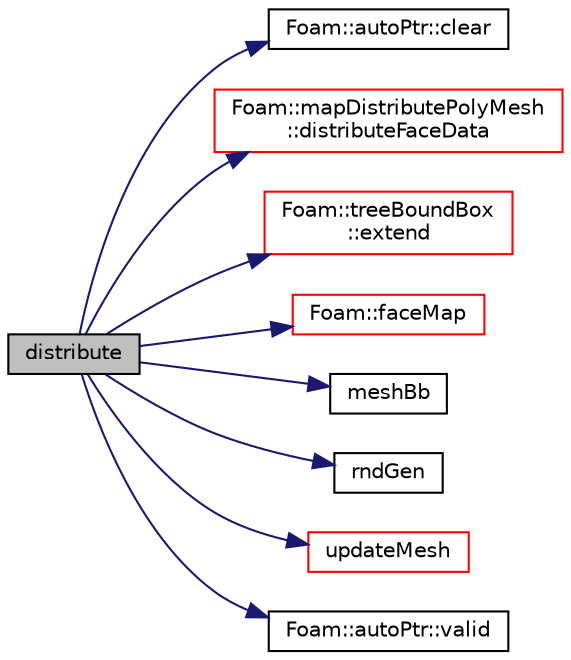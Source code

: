 digraph "distribute"
{
  bgcolor="transparent";
  edge [fontname="Helvetica",fontsize="10",labelfontname="Helvetica",labelfontsize="10"];
  node [fontname="Helvetica",fontsize="10",shape=record];
  rankdir="LR";
  Node12578 [label="distribute",height=0.2,width=0.4,color="black", fillcolor="grey75", style="filled", fontcolor="black"];
  Node12578 -> Node12579 [color="midnightblue",fontsize="10",style="solid",fontname="Helvetica"];
  Node12579 [label="Foam::autoPtr::clear",height=0.2,width=0.4,color="black",URL="$a27073.html#ac8bb3912a3ce86b15842e79d0b421204",tooltip="Delete object (if the pointer is valid) and set pointer to. "];
  Node12578 -> Node12580 [color="midnightblue",fontsize="10",style="solid",fontname="Helvetica"];
  Node12580 [label="Foam::mapDistributePolyMesh\l::distributeFaceData",height=0.2,width=0.4,color="red",URL="$a28533.html#a7f7d65b835f7fe8dd3475f180aabd986",tooltip="Distribute list of face data. "];
  Node12578 -> Node12582 [color="midnightblue",fontsize="10",style="solid",fontname="Helvetica"];
  Node12582 [label="Foam::treeBoundBox\l::extend",height=0.2,width=0.4,color="red",URL="$a28773.html#aa587a09f8f1ac8b806f9f1314f0e0733",tooltip="Return slightly wider bounding box. "];
  Node12578 -> Node12593 [color="midnightblue",fontsize="10",style="solid",fontname="Helvetica"];
  Node12593 [label="Foam::faceMap",height=0.2,width=0.4,color="red",URL="$a21851.html#aa77215843e964fac259ab06e68d0ee02"];
  Node12578 -> Node12645 [color="midnightblue",fontsize="10",style="solid",fontname="Helvetica"];
  Node12645 [label="meshBb",height=0.2,width=0.4,color="black",URL="$a19883.html#a0176e422098b8fabb3f79470df1cd6e8"];
  Node12578 -> Node12646 [color="midnightblue",fontsize="10",style="solid",fontname="Helvetica"];
  Node12646 [label="rndGen",height=0.2,width=0.4,color="black",URL="$a41252.html#ab8597af4c8d0209c2e0c9b1982782bfb"];
  Node12578 -> Node12647 [color="midnightblue",fontsize="10",style="solid",fontname="Helvetica"];
  Node12647 [label="updateMesh",height=0.2,width=0.4,color="red",URL="$a25857.html#a40c42acbe53bccc55da8fbe26a3076d1",tooltip="Update for external change to mesh. changedFaces are in new mesh. "];
  Node12578 -> Node12649 [color="midnightblue",fontsize="10",style="solid",fontname="Helvetica"];
  Node12649 [label="Foam::autoPtr::valid",height=0.2,width=0.4,color="black",URL="$a27073.html#a315419f26d3c59fa143b49b90a019049",tooltip="Return true if the autoPtr valid (ie, the pointer is set) "];
}
